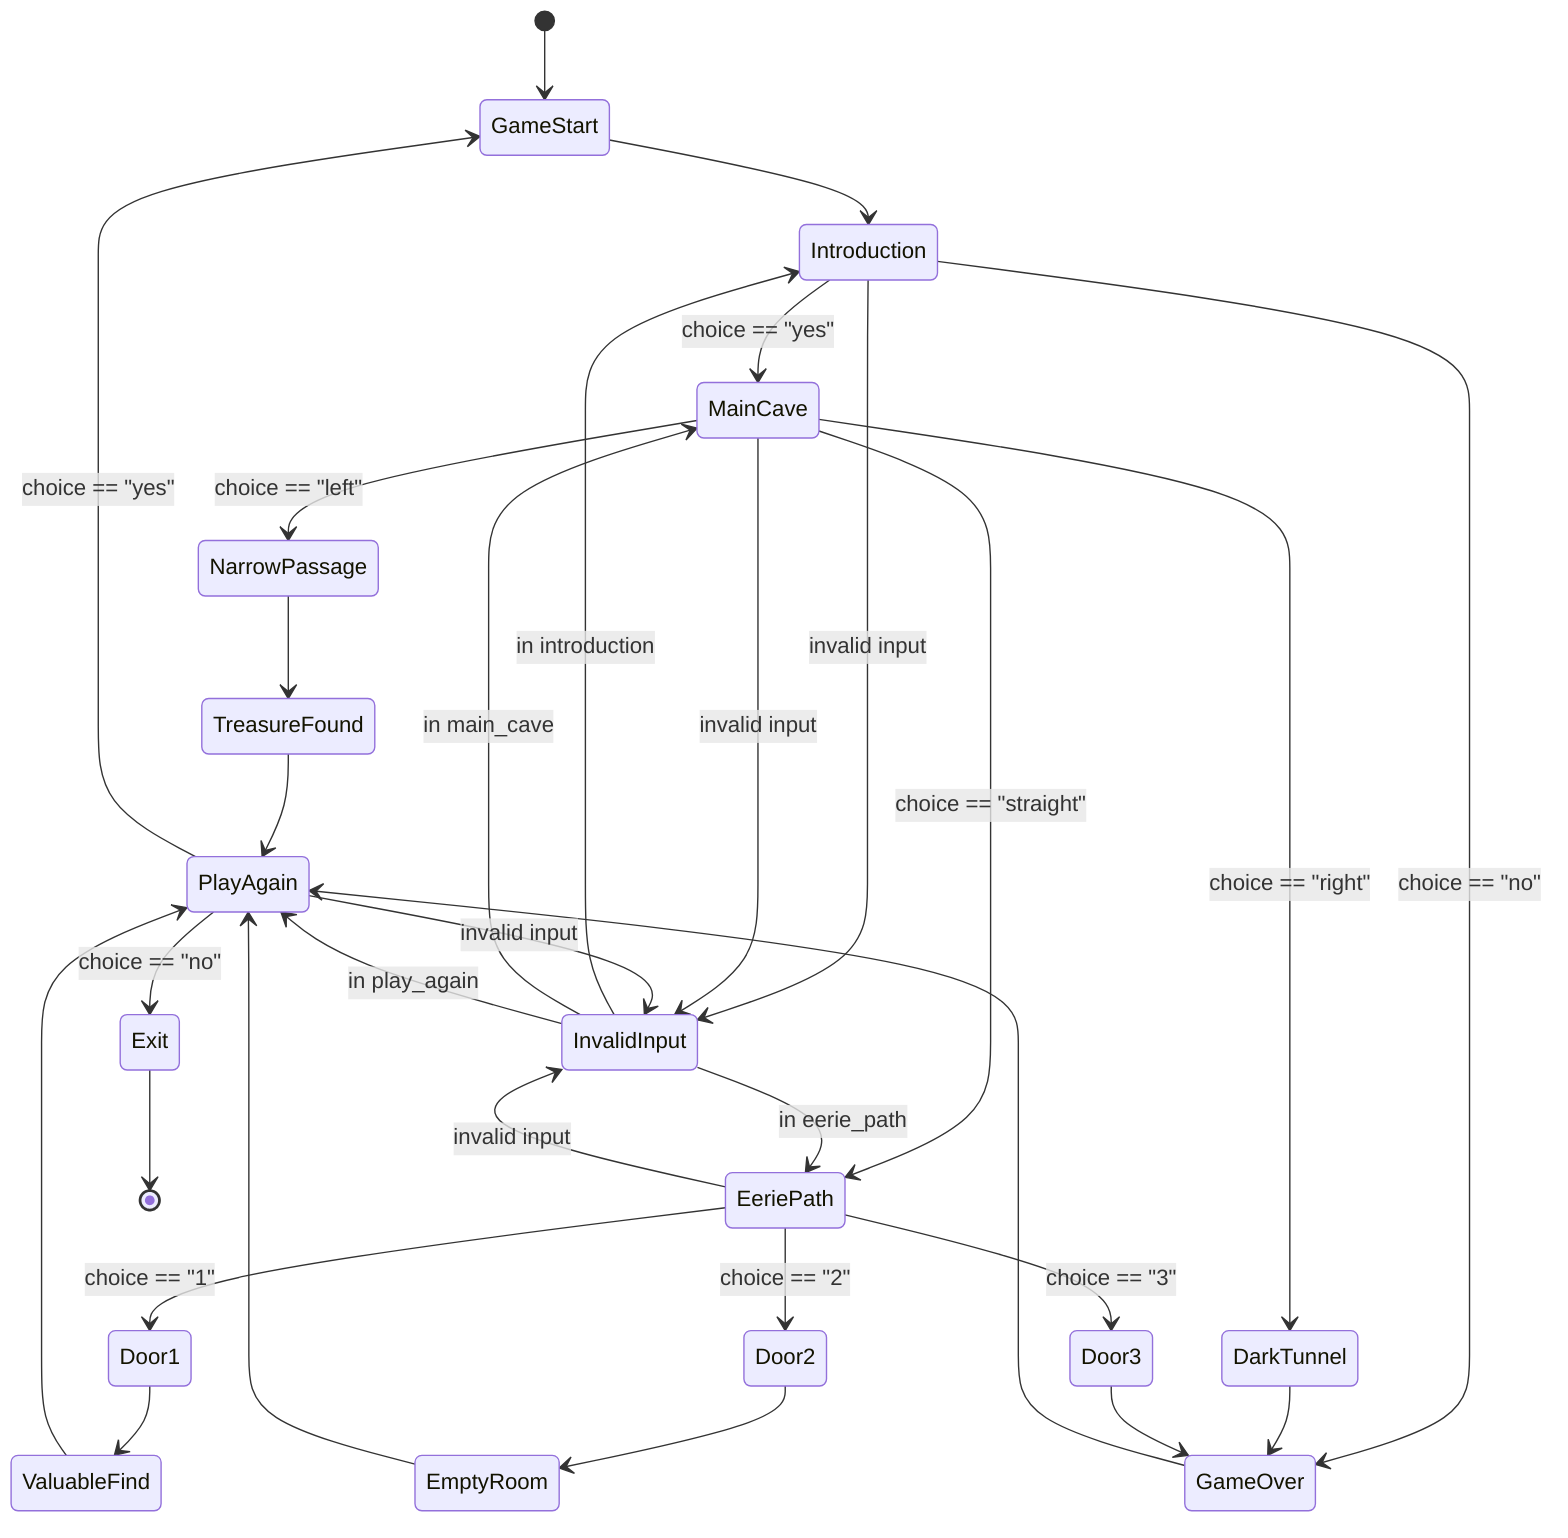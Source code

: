 stateDiagram-v2
    [*] --> GameStart
    GameStart --> Introduction
    Introduction --> MainCave : choice == "yes"
    Introduction --> GameOver : choice == "no"
    Introduction --> InvalidInput : invalid input
    
    MainCave --> NarrowPassage : choice == "left"
    MainCave --> DarkTunnel : choice == "right"
    MainCave --> EeriePath : choice == "straight"
    MainCave --> InvalidInput : invalid input
    
    NarrowPassage --> TreasureFound
    DarkTunnel --> GameOver
    
    EeriePath --> Door1 : choice == "1"
    EeriePath --> Door2 : choice == "2"
    EeriePath --> Door3 : choice == "3"
    EeriePath --> InvalidInput : invalid input
    
    Door1 --> ValuableFind
    Door2 --> EmptyRoom
    Door3 --> GameOver
    
    TreasureFound --> PlayAgain
    ValuableFind --> PlayAgain
    EmptyRoom --> PlayAgain
    GameOver --> PlayAgain
    
    PlayAgain --> GameStart : choice == "yes"
    PlayAgain --> Exit : choice == "no"
    PlayAgain --> InvalidInput : invalid input
    
    InvalidInput --> Introduction : in introduction
    InvalidInput --> MainCave : in main_cave
    InvalidInput --> EeriePath : in eerie_path
    InvalidInput --> PlayAgain : in play_again
    
    Exit --> [*]